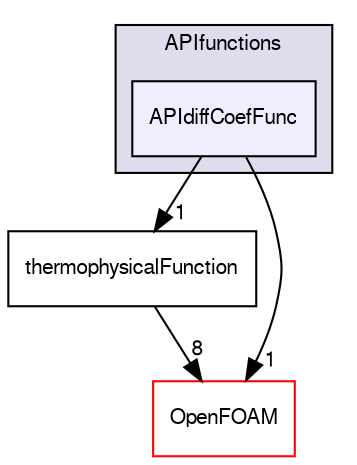 digraph "src/thermophysicalModels/thermophysicalFunctions/APIfunctions/APIdiffCoefFunc" {
  bgcolor=transparent;
  compound=true
  node [ fontsize="10", fontname="FreeSans"];
  edge [ labelfontsize="10", labelfontname="FreeSans"];
  subgraph clusterdir_071e34f41869cf02bd6a81114c4b3698 {
    graph [ bgcolor="#ddddee", pencolor="black", label="APIfunctions" fontname="FreeSans", fontsize="10", URL="dir_071e34f41869cf02bd6a81114c4b3698.html"]
  dir_9b7d440d5e62a367feb83022d67b47f6 [shape=box, label="APIdiffCoefFunc", style="filled", fillcolor="#eeeeff", pencolor="black", URL="dir_9b7d440d5e62a367feb83022d67b47f6.html"];
  }
  dir_8ba6b14d4a4773e38073436dada23915 [shape=box label="thermophysicalFunction" URL="dir_8ba6b14d4a4773e38073436dada23915.html"];
  dir_c5473ff19b20e6ec4dfe5c310b3778a8 [shape=box label="OpenFOAM" color="red" URL="dir_c5473ff19b20e6ec4dfe5c310b3778a8.html"];
  dir_8ba6b14d4a4773e38073436dada23915->dir_c5473ff19b20e6ec4dfe5c310b3778a8 [headlabel="8", labeldistance=1.5 headhref="dir_002743_001706.html"];
  dir_9b7d440d5e62a367feb83022d67b47f6->dir_8ba6b14d4a4773e38073436dada23915 [headlabel="1", labeldistance=1.5 headhref="dir_002732_002743.html"];
  dir_9b7d440d5e62a367feb83022d67b47f6->dir_c5473ff19b20e6ec4dfe5c310b3778a8 [headlabel="1", labeldistance=1.5 headhref="dir_002732_001706.html"];
}
